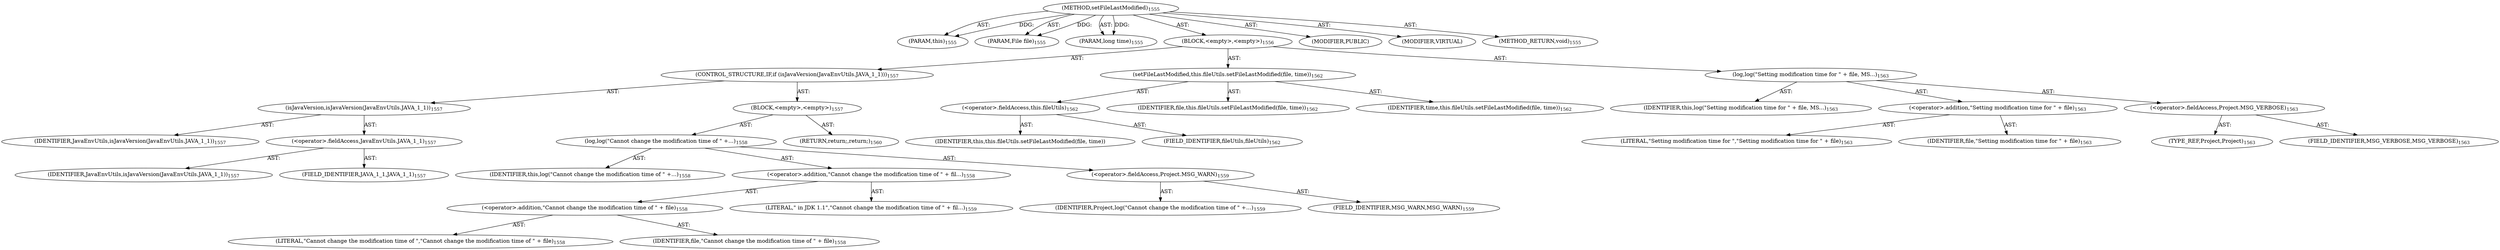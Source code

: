digraph "setFileLastModified" {  
"111669149773" [label = <(METHOD,setFileLastModified)<SUB>1555</SUB>> ]
"115964117044" [label = <(PARAM,this)<SUB>1555</SUB>> ]
"115964117179" [label = <(PARAM,File file)<SUB>1555</SUB>> ]
"115964117180" [label = <(PARAM,long time)<SUB>1555</SUB>> ]
"25769803919" [label = <(BLOCK,&lt;empty&gt;,&lt;empty&gt;)<SUB>1556</SUB>> ]
"47244640311" [label = <(CONTROL_STRUCTURE,IF,if (isJavaVersion(JavaEnvUtils.JAVA_1_1)))<SUB>1557</SUB>> ]
"30064771588" [label = <(isJavaVersion,isJavaVersion(JavaEnvUtils.JAVA_1_1))<SUB>1557</SUB>> ]
"68719477279" [label = <(IDENTIFIER,JavaEnvUtils,isJavaVersion(JavaEnvUtils.JAVA_1_1))<SUB>1557</SUB>> ]
"30064771589" [label = <(&lt;operator&gt;.fieldAccess,JavaEnvUtils.JAVA_1_1)<SUB>1557</SUB>> ]
"68719477280" [label = <(IDENTIFIER,JavaEnvUtils,isJavaVersion(JavaEnvUtils.JAVA_1_1))<SUB>1557</SUB>> ]
"55834574951" [label = <(FIELD_IDENTIFIER,JAVA_1_1,JAVA_1_1)<SUB>1557</SUB>> ]
"25769803920" [label = <(BLOCK,&lt;empty&gt;,&lt;empty&gt;)<SUB>1557</SUB>> ]
"30064771590" [label = <(log,log(&quot;Cannot change the modification time of &quot; +...)<SUB>1558</SUB>> ]
"68719476812" [label = <(IDENTIFIER,this,log(&quot;Cannot change the modification time of &quot; +...)<SUB>1558</SUB>> ]
"30064771591" [label = <(&lt;operator&gt;.addition,&quot;Cannot change the modification time of &quot; + fil...)<SUB>1558</SUB>> ]
"30064771592" [label = <(&lt;operator&gt;.addition,&quot;Cannot change the modification time of &quot; + file)<SUB>1558</SUB>> ]
"90194313302" [label = <(LITERAL,&quot;Cannot change the modification time of &quot;,&quot;Cannot change the modification time of &quot; + file)<SUB>1558</SUB>> ]
"68719477281" [label = <(IDENTIFIER,file,&quot;Cannot change the modification time of &quot; + file)<SUB>1558</SUB>> ]
"90194313303" [label = <(LITERAL,&quot; in JDK 1.1&quot;,&quot;Cannot change the modification time of &quot; + fil...)<SUB>1559</SUB>> ]
"30064771593" [label = <(&lt;operator&gt;.fieldAccess,Project.MSG_WARN)<SUB>1559</SUB>> ]
"68719477282" [label = <(IDENTIFIER,Project,log(&quot;Cannot change the modification time of &quot; +...)<SUB>1559</SUB>> ]
"55834574952" [label = <(FIELD_IDENTIFIER,MSG_WARN,MSG_WARN)<SUB>1559</SUB>> ]
"146028888096" [label = <(RETURN,return;,return;)<SUB>1560</SUB>> ]
"30064771594" [label = <(setFileLastModified,this.fileUtils.setFileLastModified(file, time))<SUB>1562</SUB>> ]
"30064771595" [label = <(&lt;operator&gt;.fieldAccess,this.fileUtils)<SUB>1562</SUB>> ]
"68719477283" [label = <(IDENTIFIER,this,this.fileUtils.setFileLastModified(file, time))> ]
"55834574953" [label = <(FIELD_IDENTIFIER,fileUtils,fileUtils)<SUB>1562</SUB>> ]
"68719477284" [label = <(IDENTIFIER,file,this.fileUtils.setFileLastModified(file, time))<SUB>1562</SUB>> ]
"68719477285" [label = <(IDENTIFIER,time,this.fileUtils.setFileLastModified(file, time))<SUB>1562</SUB>> ]
"30064771596" [label = <(log,log(&quot;Setting modification time for &quot; + file, MS...)<SUB>1563</SUB>> ]
"68719476813" [label = <(IDENTIFIER,this,log(&quot;Setting modification time for &quot; + file, MS...)<SUB>1563</SUB>> ]
"30064771597" [label = <(&lt;operator&gt;.addition,&quot;Setting modification time for &quot; + file)<SUB>1563</SUB>> ]
"90194313304" [label = <(LITERAL,&quot;Setting modification time for &quot;,&quot;Setting modification time for &quot; + file)<SUB>1563</SUB>> ]
"68719477286" [label = <(IDENTIFIER,file,&quot;Setting modification time for &quot; + file)<SUB>1563</SUB>> ]
"30064771598" [label = <(&lt;operator&gt;.fieldAccess,Project.MSG_VERBOSE)<SUB>1563</SUB>> ]
"180388626454" [label = <(TYPE_REF,Project,Project)<SUB>1563</SUB>> ]
"55834574954" [label = <(FIELD_IDENTIFIER,MSG_VERBOSE,MSG_VERBOSE)<SUB>1563</SUB>> ]
"133143986377" [label = <(MODIFIER,PUBLIC)> ]
"133143986378" [label = <(MODIFIER,VIRTUAL)> ]
"128849018957" [label = <(METHOD_RETURN,void)<SUB>1555</SUB>> ]
  "111669149773" -> "115964117044"  [ label = "AST: "] 
  "111669149773" -> "115964117179"  [ label = "AST: "] 
  "111669149773" -> "115964117180"  [ label = "AST: "] 
  "111669149773" -> "25769803919"  [ label = "AST: "] 
  "111669149773" -> "133143986377"  [ label = "AST: "] 
  "111669149773" -> "133143986378"  [ label = "AST: "] 
  "111669149773" -> "128849018957"  [ label = "AST: "] 
  "25769803919" -> "47244640311"  [ label = "AST: "] 
  "25769803919" -> "30064771594"  [ label = "AST: "] 
  "25769803919" -> "30064771596"  [ label = "AST: "] 
  "47244640311" -> "30064771588"  [ label = "AST: "] 
  "47244640311" -> "25769803920"  [ label = "AST: "] 
  "30064771588" -> "68719477279"  [ label = "AST: "] 
  "30064771588" -> "30064771589"  [ label = "AST: "] 
  "30064771589" -> "68719477280"  [ label = "AST: "] 
  "30064771589" -> "55834574951"  [ label = "AST: "] 
  "25769803920" -> "30064771590"  [ label = "AST: "] 
  "25769803920" -> "146028888096"  [ label = "AST: "] 
  "30064771590" -> "68719476812"  [ label = "AST: "] 
  "30064771590" -> "30064771591"  [ label = "AST: "] 
  "30064771590" -> "30064771593"  [ label = "AST: "] 
  "30064771591" -> "30064771592"  [ label = "AST: "] 
  "30064771591" -> "90194313303"  [ label = "AST: "] 
  "30064771592" -> "90194313302"  [ label = "AST: "] 
  "30064771592" -> "68719477281"  [ label = "AST: "] 
  "30064771593" -> "68719477282"  [ label = "AST: "] 
  "30064771593" -> "55834574952"  [ label = "AST: "] 
  "30064771594" -> "30064771595"  [ label = "AST: "] 
  "30064771594" -> "68719477284"  [ label = "AST: "] 
  "30064771594" -> "68719477285"  [ label = "AST: "] 
  "30064771595" -> "68719477283"  [ label = "AST: "] 
  "30064771595" -> "55834574953"  [ label = "AST: "] 
  "30064771596" -> "68719476813"  [ label = "AST: "] 
  "30064771596" -> "30064771597"  [ label = "AST: "] 
  "30064771596" -> "30064771598"  [ label = "AST: "] 
  "30064771597" -> "90194313304"  [ label = "AST: "] 
  "30064771597" -> "68719477286"  [ label = "AST: "] 
  "30064771598" -> "180388626454"  [ label = "AST: "] 
  "30064771598" -> "55834574954"  [ label = "AST: "] 
  "111669149773" -> "115964117044"  [ label = "DDG: "] 
  "111669149773" -> "115964117179"  [ label = "DDG: "] 
  "111669149773" -> "115964117180"  [ label = "DDG: "] 
}
